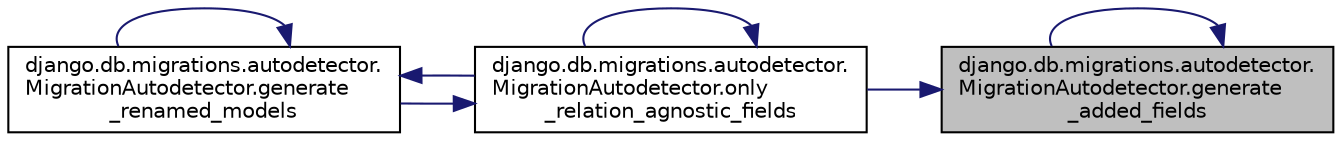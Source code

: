 digraph "django.db.migrations.autodetector.MigrationAutodetector.generate_added_fields"
{
 // LATEX_PDF_SIZE
  edge [fontname="Helvetica",fontsize="10",labelfontname="Helvetica",labelfontsize="10"];
  node [fontname="Helvetica",fontsize="10",shape=record];
  rankdir="RL";
  Node1 [label="django.db.migrations.autodetector.\lMigrationAutodetector.generate\l_added_fields",height=0.2,width=0.4,color="black", fillcolor="grey75", style="filled", fontcolor="black",tooltip=" "];
  Node1 -> Node1 [dir="back",color="midnightblue",fontsize="10",style="solid",fontname="Helvetica"];
  Node1 -> Node2 [dir="back",color="midnightblue",fontsize="10",style="solid",fontname="Helvetica"];
  Node2 [label="django.db.migrations.autodetector.\lMigrationAutodetector.only\l_relation_agnostic_fields",height=0.2,width=0.4,color="black", fillcolor="white", style="filled",URL="$d6/dcf/classdjango_1_1db_1_1migrations_1_1autodetector_1_1_migration_autodetector.html#a14e7f81ee4b4de6f2f4c5076b8e88d91",tooltip=" "];
  Node2 -> Node3 [dir="back",color="midnightblue",fontsize="10",style="solid",fontname="Helvetica"];
  Node3 [label="django.db.migrations.autodetector.\lMigrationAutodetector.generate\l_renamed_models",height=0.2,width=0.4,color="black", fillcolor="white", style="filled",URL="$d6/dcf/classdjango_1_1db_1_1migrations_1_1autodetector_1_1_migration_autodetector.html#a4d1384ea4d2dcd9ad418f80a5919fb62",tooltip=" "];
  Node3 -> Node3 [dir="back",color="midnightblue",fontsize="10",style="solid",fontname="Helvetica"];
  Node3 -> Node2 [dir="back",color="midnightblue",fontsize="10",style="solid",fontname="Helvetica"];
  Node2 -> Node2 [dir="back",color="midnightblue",fontsize="10",style="solid",fontname="Helvetica"];
}
